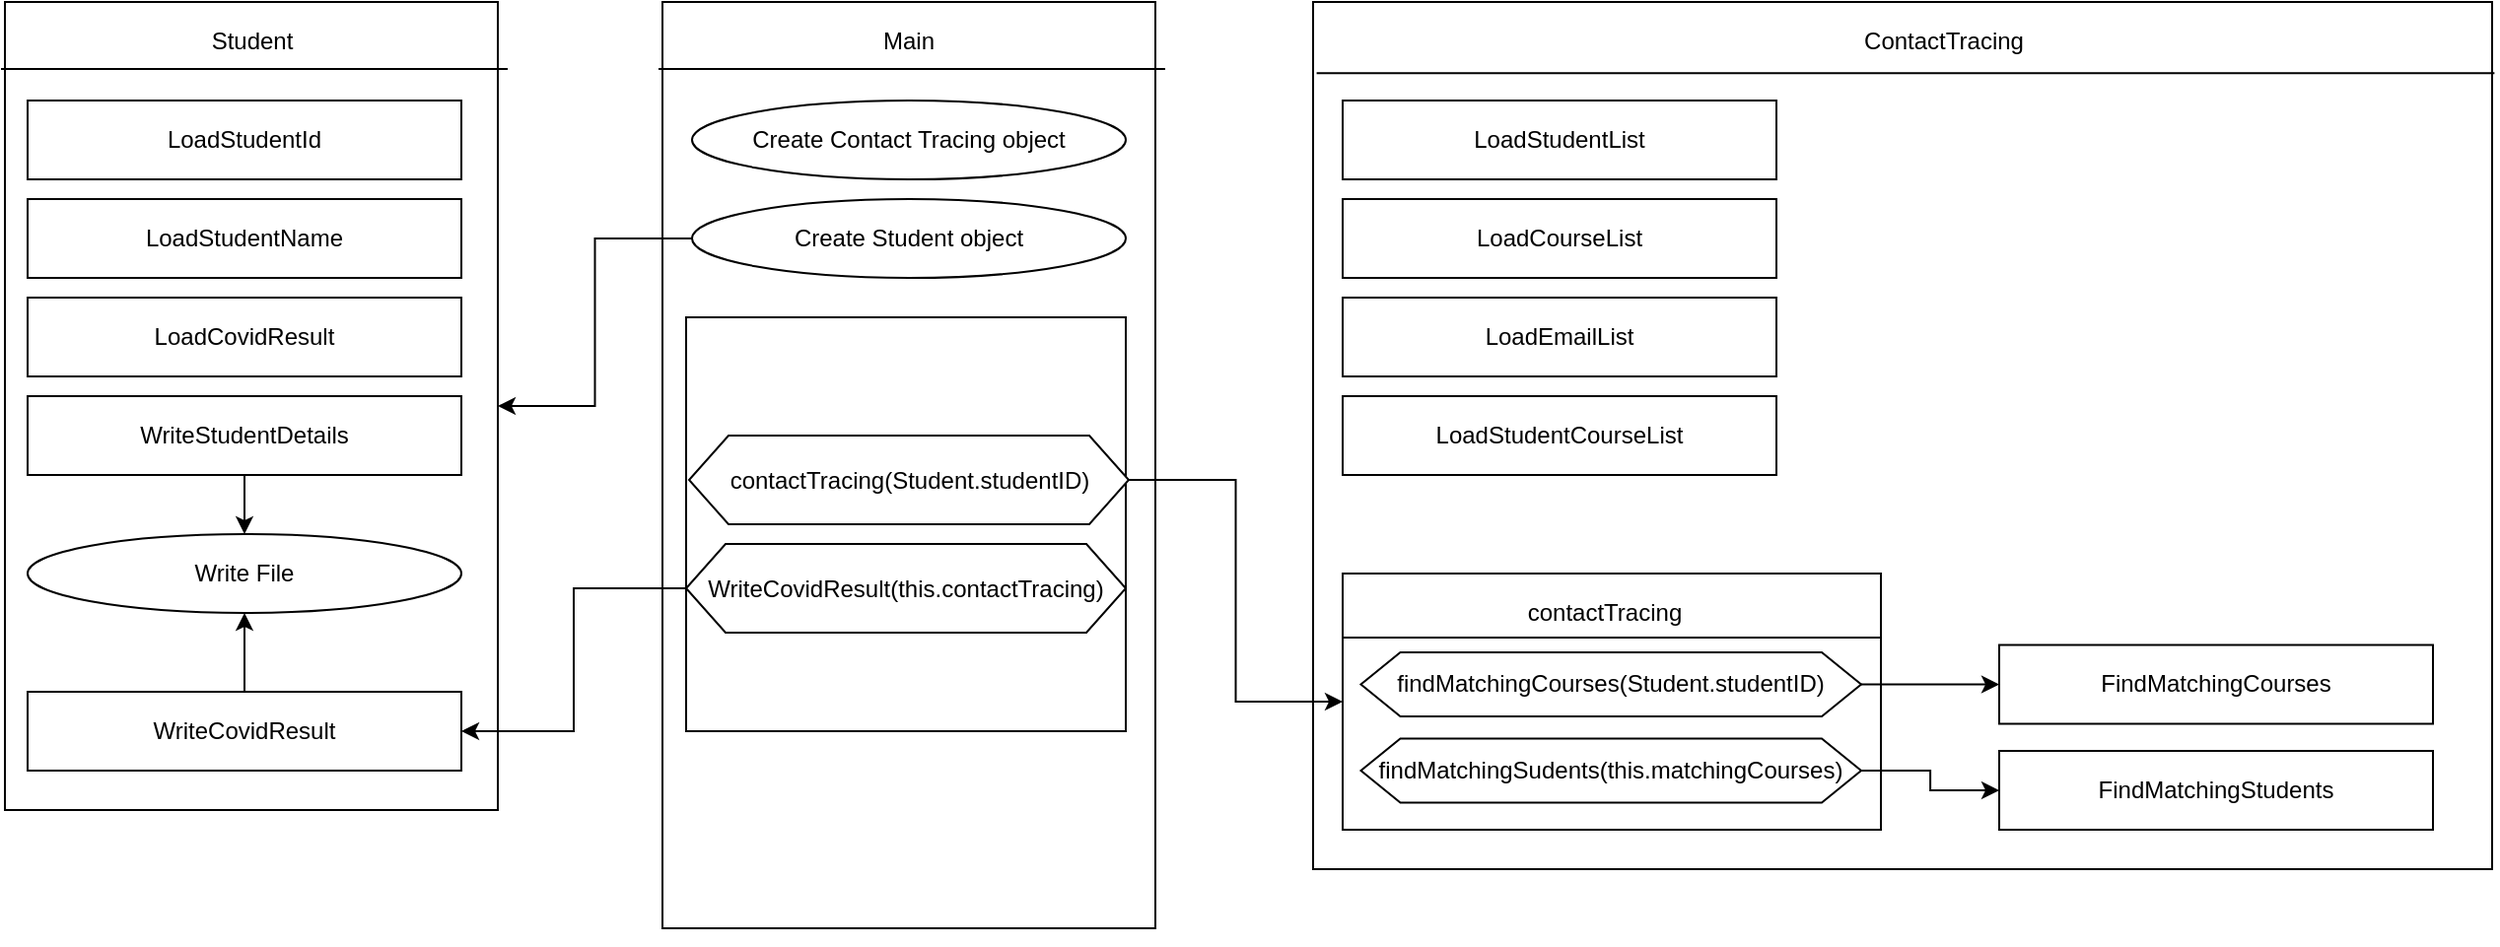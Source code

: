 <mxfile version="13.9.2" type="github">
  <diagram id="C5RBs43oDa-KdzZeNtuy" name="Page-1">
    <mxGraphModel dx="1422" dy="772" grid="1" gridSize="10" guides="1" tooltips="1" connect="1" arrows="1" fold="1" page="1" pageScale="1" pageWidth="827" pageHeight="1169" math="0" shadow="0">
      <root>
        <mxCell id="WIyWlLk6GJQsqaUBKTNV-0" />
        <mxCell id="WIyWlLk6GJQsqaUBKTNV-1" parent="WIyWlLk6GJQsqaUBKTNV-0" />
        <mxCell id="S7pzSwOHs0h3wulSuN-L-0" value="" style="rounded=0;whiteSpace=wrap;html=1;" parent="WIyWlLk6GJQsqaUBKTNV-1" vertex="1">
          <mxGeometry x="372" y="350" width="250" height="470" as="geometry" />
        </mxCell>
        <mxCell id="TPSQY9DwL0QxUzg7N3Kc-0" value="" style="rounded=0;whiteSpace=wrap;html=1;" vertex="1" parent="WIyWlLk6GJQsqaUBKTNV-1">
          <mxGeometry x="384" y="510" width="223" height="210" as="geometry" />
        </mxCell>
        <mxCell id="S7pzSwOHs0h3wulSuN-L-1" value="Main" style="text;html=1;strokeColor=none;fillColor=none;align=center;verticalAlign=middle;whiteSpace=wrap;rounded=0;" parent="WIyWlLk6GJQsqaUBKTNV-1" vertex="1">
          <mxGeometry x="412" y="360" width="170" height="20" as="geometry" />
        </mxCell>
        <mxCell id="S7pzSwOHs0h3wulSuN-L-2" value="" style="endArrow=none;html=1;" parent="WIyWlLk6GJQsqaUBKTNV-1" edge="1">
          <mxGeometry width="50" height="50" relative="1" as="geometry">
            <mxPoint x="370" y="384" as="sourcePoint" />
            <mxPoint x="627" y="384" as="targetPoint" />
          </mxGeometry>
        </mxCell>
        <mxCell id="S7pzSwOHs0h3wulSuN-L-3" style="edgeStyle=orthogonalEdgeStyle;rounded=0;orthogonalLoop=1;jettySize=auto;html=1;exitX=0.5;exitY=1;exitDx=0;exitDy=0;" parent="WIyWlLk6GJQsqaUBKTNV-1" source="S7pzSwOHs0h3wulSuN-L-0" target="S7pzSwOHs0h3wulSuN-L-0" edge="1">
          <mxGeometry relative="1" as="geometry" />
        </mxCell>
        <mxCell id="S7pzSwOHs0h3wulSuN-L-7" value="" style="rounded=0;whiteSpace=wrap;html=1;" parent="WIyWlLk6GJQsqaUBKTNV-1" vertex="1">
          <mxGeometry x="38.5" y="350" width="250" height="410" as="geometry" />
        </mxCell>
        <mxCell id="S7pzSwOHs0h3wulSuN-L-8" value="Student" style="text;html=1;strokeColor=none;fillColor=none;align=center;verticalAlign=middle;whiteSpace=wrap;rounded=0;" parent="WIyWlLk6GJQsqaUBKTNV-1" vertex="1">
          <mxGeometry x="78.5" y="360" width="170" height="20" as="geometry" />
        </mxCell>
        <mxCell id="S7pzSwOHs0h3wulSuN-L-9" value="" style="endArrow=none;html=1;" parent="WIyWlLk6GJQsqaUBKTNV-1" edge="1">
          <mxGeometry width="50" height="50" relative="1" as="geometry">
            <mxPoint x="36.5" y="384" as="sourcePoint" />
            <mxPoint x="293.5" y="384" as="targetPoint" />
          </mxGeometry>
        </mxCell>
        <mxCell id="S7pzSwOHs0h3wulSuN-L-10" style="edgeStyle=orthogonalEdgeStyle;rounded=0;orthogonalLoop=1;jettySize=auto;html=1;exitX=0.5;exitY=1;exitDx=0;exitDy=0;" parent="WIyWlLk6GJQsqaUBKTNV-1" source="S7pzSwOHs0h3wulSuN-L-7" target="S7pzSwOHs0h3wulSuN-L-7" edge="1">
          <mxGeometry relative="1" as="geometry" />
        </mxCell>
        <mxCell id="S7pzSwOHs0h3wulSuN-L-11" value="LoadStudentId" style="rounded=0;whiteSpace=wrap;html=1;" parent="WIyWlLk6GJQsqaUBKTNV-1" vertex="1">
          <mxGeometry x="50" y="400" width="220" height="40" as="geometry" />
        </mxCell>
        <mxCell id="S7pzSwOHs0h3wulSuN-L-12" value="LoadStudentName" style="rounded=0;whiteSpace=wrap;html=1;" parent="WIyWlLk6GJQsqaUBKTNV-1" vertex="1">
          <mxGeometry x="50" y="450" width="220" height="40" as="geometry" />
        </mxCell>
        <mxCell id="S7pzSwOHs0h3wulSuN-L-13" value="LoadCovidResult" style="rounded=0;whiteSpace=wrap;html=1;" parent="WIyWlLk6GJQsqaUBKTNV-1" vertex="1">
          <mxGeometry x="50" y="500" width="220" height="40" as="geometry" />
        </mxCell>
        <mxCell id="S7pzSwOHs0h3wulSuN-L-17" style="edgeStyle=orthogonalEdgeStyle;rounded=0;orthogonalLoop=1;jettySize=auto;html=1;exitX=0.5;exitY=1;exitDx=0;exitDy=0;" parent="WIyWlLk6GJQsqaUBKTNV-1" source="S7pzSwOHs0h3wulSuN-L-14" target="S7pzSwOHs0h3wulSuN-L-16" edge="1">
          <mxGeometry relative="1" as="geometry" />
        </mxCell>
        <mxCell id="S7pzSwOHs0h3wulSuN-L-14" value="WriteStudentDetails" style="rounded=0;whiteSpace=wrap;html=1;" parent="WIyWlLk6GJQsqaUBKTNV-1" vertex="1">
          <mxGeometry x="50" y="550" width="220" height="40" as="geometry" />
        </mxCell>
        <mxCell id="S7pzSwOHs0h3wulSuN-L-16" value="Write File" style="ellipse;whiteSpace=wrap;html=1;" parent="WIyWlLk6GJQsqaUBKTNV-1" vertex="1">
          <mxGeometry x="50" y="620" width="220" height="40" as="geometry" />
        </mxCell>
        <mxCell id="S7pzSwOHs0h3wulSuN-L-22" style="edgeStyle=orthogonalEdgeStyle;rounded=0;orthogonalLoop=1;jettySize=auto;html=1;entryX=0.5;entryY=1;entryDx=0;entryDy=0;" parent="WIyWlLk6GJQsqaUBKTNV-1" source="S7pzSwOHs0h3wulSuN-L-21" target="S7pzSwOHs0h3wulSuN-L-16" edge="1">
          <mxGeometry relative="1" as="geometry" />
        </mxCell>
        <mxCell id="S7pzSwOHs0h3wulSuN-L-21" value="WriteCovidResult" style="rounded=0;whiteSpace=wrap;html=1;" parent="WIyWlLk6GJQsqaUBKTNV-1" vertex="1">
          <mxGeometry x="50" y="700" width="220" height="40" as="geometry" />
        </mxCell>
        <mxCell id="S7pzSwOHs0h3wulSuN-L-26" style="edgeStyle=orthogonalEdgeStyle;rounded=0;orthogonalLoop=1;jettySize=auto;html=1;" parent="WIyWlLk6GJQsqaUBKTNV-1" source="S7pzSwOHs0h3wulSuN-L-25" target="S7pzSwOHs0h3wulSuN-L-7" edge="1">
          <mxGeometry relative="1" as="geometry" />
        </mxCell>
        <mxCell id="S7pzSwOHs0h3wulSuN-L-25" value="Create Student object" style="ellipse;whiteSpace=wrap;html=1;" parent="WIyWlLk6GJQsqaUBKTNV-1" vertex="1">
          <mxGeometry x="387" y="450" width="220" height="40" as="geometry" />
        </mxCell>
        <mxCell id="S7pzSwOHs0h3wulSuN-L-27" value="Create Contact Tracing object" style="ellipse;whiteSpace=wrap;html=1;" parent="WIyWlLk6GJQsqaUBKTNV-1" vertex="1">
          <mxGeometry x="387" y="400" width="220" height="40" as="geometry" />
        </mxCell>
        <mxCell id="S7pzSwOHs0h3wulSuN-L-29" value="" style="rounded=0;whiteSpace=wrap;html=1;" parent="WIyWlLk6GJQsqaUBKTNV-1" vertex="1">
          <mxGeometry x="702" y="350" width="598" height="440" as="geometry" />
        </mxCell>
        <mxCell id="S7pzSwOHs0h3wulSuN-L-30" value="ContactTracing" style="text;html=1;strokeColor=none;fillColor=none;align=center;verticalAlign=middle;whiteSpace=wrap;rounded=0;" parent="WIyWlLk6GJQsqaUBKTNV-1" vertex="1">
          <mxGeometry x="937" y="360" width="170" height="20" as="geometry" />
        </mxCell>
        <mxCell id="S7pzSwOHs0h3wulSuN-L-32" style="edgeStyle=orthogonalEdgeStyle;rounded=0;orthogonalLoop=1;jettySize=auto;html=1;exitX=0.5;exitY=1;exitDx=0;exitDy=0;" parent="WIyWlLk6GJQsqaUBKTNV-1" source="S7pzSwOHs0h3wulSuN-L-29" target="S7pzSwOHs0h3wulSuN-L-29" edge="1">
          <mxGeometry relative="1" as="geometry" />
        </mxCell>
        <mxCell id="S7pzSwOHs0h3wulSuN-L-35" value="LoadStudentList" style="rounded=0;whiteSpace=wrap;html=1;" parent="WIyWlLk6GJQsqaUBKTNV-1" vertex="1">
          <mxGeometry x="717" y="400" width="220" height="40" as="geometry" />
        </mxCell>
        <mxCell id="S7pzSwOHs0h3wulSuN-L-36" value="LoadCourseList" style="rounded=0;whiteSpace=wrap;html=1;" parent="WIyWlLk6GJQsqaUBKTNV-1" vertex="1">
          <mxGeometry x="717" y="450" width="220" height="40" as="geometry" />
        </mxCell>
        <mxCell id="S7pzSwOHs0h3wulSuN-L-37" value="LoadEmailList" style="rounded=0;whiteSpace=wrap;html=1;" parent="WIyWlLk6GJQsqaUBKTNV-1" vertex="1">
          <mxGeometry x="717" y="500" width="220" height="40" as="geometry" />
        </mxCell>
        <mxCell id="S7pzSwOHs0h3wulSuN-L-38" value="LoadStudentCourseList&lt;span style=&quot;color: rgba(0 , 0 , 0 , 0) ; font-family: monospace ; font-size: 0px&quot;&gt;%3CmxGraphModel%3E%3Croot%3E%3CmxCell%20id%3D%220%22%2F%3E%3CmxCell%20id%3D%221%22%20parent%3D%220%22%2F%3E%3CmxCell%20id%3D%222%22%20value%3D%22LoadStudentId%22%20style%3D%22rounded%3D0%3BwhiteSpace%3Dwrap%3Bhtml%3D1%3B%22%20vertex%3D%221%22%20parent%3D%221%22%3E%3CmxGeometry%20x%3D%2250%22%20y%3D%22400%22%20width%3D%22220%22%20height%3D%2240%22%20as%3D%22geometry%22%2F%3E%3C%2FmxCell%3E%3C%2Froot%3E%3C%2FmxGraphModel%3E&lt;/span&gt;" style="rounded=0;whiteSpace=wrap;html=1;" parent="WIyWlLk6GJQsqaUBKTNV-1" vertex="1">
          <mxGeometry x="717" y="550" width="220" height="40" as="geometry" />
        </mxCell>
        <mxCell id="S7pzSwOHs0h3wulSuN-L-39" value="FindMatchingStudents" style="rounded=0;whiteSpace=wrap;html=1;" parent="WIyWlLk6GJQsqaUBKTNV-1" vertex="1">
          <mxGeometry x="1050" y="730" width="220" height="40" as="geometry" />
        </mxCell>
        <mxCell id="S7pzSwOHs0h3wulSuN-L-46" style="edgeStyle=orthogonalEdgeStyle;rounded=0;orthogonalLoop=1;jettySize=auto;html=1;exitX=1;exitY=0.5;exitDx=0;exitDy=0;entryX=0;entryY=0.5;entryDx=0;entryDy=0;" parent="WIyWlLk6GJQsqaUBKTNV-1" source="S7pzSwOHs0h3wulSuN-L-41" target="S7pzSwOHs0h3wulSuN-L-45" edge="1">
          <mxGeometry relative="1" as="geometry" />
        </mxCell>
        <mxCell id="S7pzSwOHs0h3wulSuN-L-41" value="contactTracing(Student.studentID)" style="shape=hexagon;perimeter=hexagonPerimeter2;whiteSpace=wrap;html=1;fixedSize=1;" parent="WIyWlLk6GJQsqaUBKTNV-1" vertex="1">
          <mxGeometry x="385.5" y="570" width="223" height="45" as="geometry" />
        </mxCell>
        <mxCell id="S7pzSwOHs0h3wulSuN-L-43" value="" style="endArrow=none;html=1;exitX=0.003;exitY=0.082;exitDx=0;exitDy=0;exitPerimeter=0;entryX=1.002;entryY=0.082;entryDx=0;entryDy=0;entryPerimeter=0;" parent="WIyWlLk6GJQsqaUBKTNV-1" source="S7pzSwOHs0h3wulSuN-L-29" target="S7pzSwOHs0h3wulSuN-L-29" edge="1">
          <mxGeometry width="50" height="50" relative="1" as="geometry">
            <mxPoint x="710" y="404" as="sourcePoint" />
            <mxPoint x="1103" y="386" as="targetPoint" />
          </mxGeometry>
        </mxCell>
        <mxCell id="S7pzSwOHs0h3wulSuN-L-44" value="FindMatchingCourses" style="rounded=0;whiteSpace=wrap;html=1;" parent="WIyWlLk6GJQsqaUBKTNV-1" vertex="1">
          <mxGeometry x="1050" y="676.25" width="220" height="40" as="geometry" />
        </mxCell>
        <mxCell id="S7pzSwOHs0h3wulSuN-L-45" value="" style="rounded=0;whiteSpace=wrap;html=1;" parent="WIyWlLk6GJQsqaUBKTNV-1" vertex="1">
          <mxGeometry x="717" y="640" width="273" height="130" as="geometry" />
        </mxCell>
        <mxCell id="S7pzSwOHs0h3wulSuN-L-57" value="" style="endArrow=none;html=1;exitX=0;exitY=0.25;exitDx=0;exitDy=0;entryX=1;entryY=0.25;entryDx=0;entryDy=0;" parent="WIyWlLk6GJQsqaUBKTNV-1" source="S7pzSwOHs0h3wulSuN-L-45" target="S7pzSwOHs0h3wulSuN-L-45" edge="1">
          <mxGeometry width="50" height="50" relative="1" as="geometry">
            <mxPoint x="600" y="600" as="sourcePoint" />
            <mxPoint x="650" y="550" as="targetPoint" />
          </mxGeometry>
        </mxCell>
        <mxCell id="S7pzSwOHs0h3wulSuN-L-58" value="contactTracing" style="text;html=1;strokeColor=none;fillColor=none;align=center;verticalAlign=middle;whiteSpace=wrap;rounded=0;" parent="WIyWlLk6GJQsqaUBKTNV-1" vertex="1">
          <mxGeometry x="770" y="650" width="160" height="20" as="geometry" />
        </mxCell>
        <mxCell id="S7pzSwOHs0h3wulSuN-L-60" style="edgeStyle=orthogonalEdgeStyle;rounded=0;orthogonalLoop=1;jettySize=auto;html=1;exitX=1;exitY=0.5;exitDx=0;exitDy=0;entryX=0;entryY=0.5;entryDx=0;entryDy=0;" parent="WIyWlLk6GJQsqaUBKTNV-1" source="S7pzSwOHs0h3wulSuN-L-59" target="S7pzSwOHs0h3wulSuN-L-44" edge="1">
          <mxGeometry relative="1" as="geometry" />
        </mxCell>
        <mxCell id="S7pzSwOHs0h3wulSuN-L-59" value="findMatchingCourses(Student.studentID)" style="shape=hexagon;perimeter=hexagonPerimeter2;whiteSpace=wrap;html=1;fixedSize=1;" parent="WIyWlLk6GJQsqaUBKTNV-1" vertex="1">
          <mxGeometry x="726.25" y="680" width="253.75" height="32.5" as="geometry" />
        </mxCell>
        <mxCell id="S7pzSwOHs0h3wulSuN-L-62" style="edgeStyle=orthogonalEdgeStyle;rounded=0;orthogonalLoop=1;jettySize=auto;html=1;entryX=0;entryY=0.5;entryDx=0;entryDy=0;" parent="WIyWlLk6GJQsqaUBKTNV-1" source="S7pzSwOHs0h3wulSuN-L-61" target="S7pzSwOHs0h3wulSuN-L-39" edge="1">
          <mxGeometry relative="1" as="geometry" />
        </mxCell>
        <mxCell id="S7pzSwOHs0h3wulSuN-L-61" value="findMatchingSudents(this.matchingCourses)" style="shape=hexagon;perimeter=hexagonPerimeter2;whiteSpace=wrap;html=1;fixedSize=1;" parent="WIyWlLk6GJQsqaUBKTNV-1" vertex="1">
          <mxGeometry x="726.25" y="723.75" width="253.75" height="32.5" as="geometry" />
        </mxCell>
        <mxCell id="S7pzSwOHs0h3wulSuN-L-64" style="edgeStyle=orthogonalEdgeStyle;rounded=0;orthogonalLoop=1;jettySize=auto;html=1;entryX=1;entryY=0.5;entryDx=0;entryDy=0;" parent="WIyWlLk6GJQsqaUBKTNV-1" source="S7pzSwOHs0h3wulSuN-L-63" target="S7pzSwOHs0h3wulSuN-L-21" edge="1">
          <mxGeometry relative="1" as="geometry" />
        </mxCell>
        <mxCell id="S7pzSwOHs0h3wulSuN-L-63" value="WriteCovidResult(this.contactTracing)" style="shape=hexagon;perimeter=hexagonPerimeter2;whiteSpace=wrap;html=1;fixedSize=1;" parent="WIyWlLk6GJQsqaUBKTNV-1" vertex="1">
          <mxGeometry x="384" y="625" width="223" height="45" as="geometry" />
        </mxCell>
      </root>
    </mxGraphModel>
  </diagram>
</mxfile>
